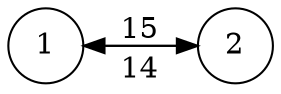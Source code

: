   digraph g{
    dpi="600";
    rankdir="LR";
    splines="line";
    1 [shape="circle"label="1"];
    2 [shape="circle"label="2"];
    1->2 [weight=1000 label="15"];
    2->1 [weight=1000 label="14"];
  }